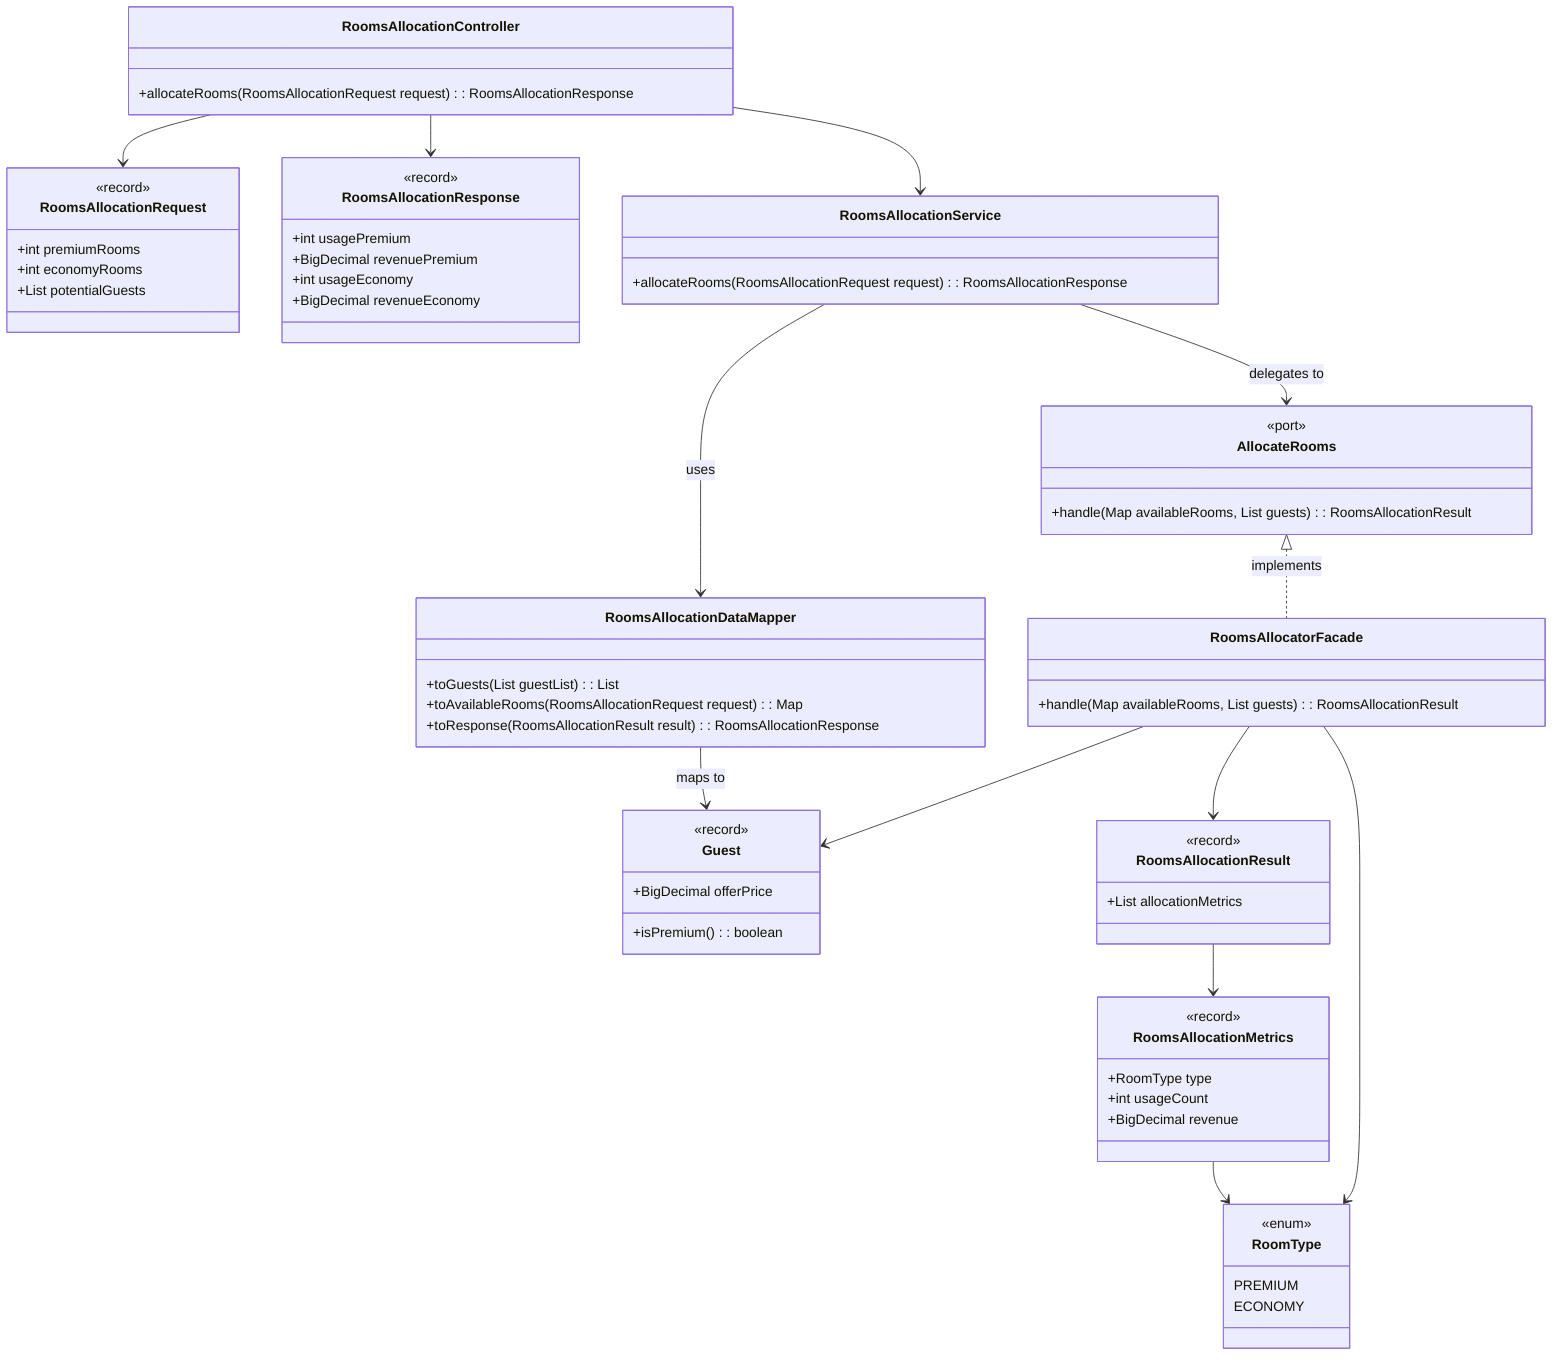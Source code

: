 classDiagram
direction TB

    class RoomsAllocationController {
        +allocateRooms(RoomsAllocationRequest request): RoomsAllocationResponse
    }

    class RoomsAllocationRequest {
        <<record>>
        +int premiumRooms
        +int economyRooms
        +List<BigDecimal> potentialGuests
    }

    class RoomsAllocationResponse {
        <<record>>
        +int usagePremium
        +BigDecimal revenuePremium
        +int usageEconomy
        +BigDecimal revenueEconomy
    }

    class RoomsAllocationService {
        +allocateRooms(RoomsAllocationRequest request): RoomsAllocationResponse
    }

    class RoomsAllocationDataMapper {
        +toGuests(List<BigDecimal> guestList): List<Guest>
        +toAvailableRooms(RoomsAllocationRequest request): Map<RoomType, Integer>
        +toResponse(RoomsAllocationResult result): RoomsAllocationResponse
    }

    class Guest {
        <<record>>
	    +BigDecimal offerPrice
        +isPremium(): boolean
    }

    class AllocateRooms {
        <<port>>
        +handle(Map<RoomType, Integer> availableRooms, List<Guest> guests): RoomsAllocationResult
    }

    class RoomsAllocatorFacade {
        +handle(Map<RoomType, Integer> availableRooms, List<Guest> guests): RoomsAllocationResult
    }

    class RoomsAllocationResult {
        <<record>>
        +List<RoomsAllocationMetrics> allocationMetrics
    }

    class RoomsAllocationMetrics {
        <<record>>
        +RoomType type
        +int usageCount
        +BigDecimal revenue
    }


    class RoomType {
        <<enum>>
        PREMIUM
        ECONOMY
    }

    RoomsAllocationController --> RoomsAllocationRequest
    RoomsAllocationController --> RoomsAllocationResponse
    RoomsAllocationController --> RoomsAllocationService
    RoomsAllocationService --> RoomsAllocationDataMapper :uses
    RoomsAllocationDataMapper --> Guest :maps to
    RoomsAllocationService --> AllocateRooms :delegates to
    AllocateRooms <|.. RoomsAllocatorFacade : implements
    RoomsAllocatorFacade --> RoomsAllocationResult
    RoomsAllocationResult --> RoomsAllocationMetrics
    RoomsAllocationMetrics --> RoomType
    RoomsAllocatorFacade --> Guest
    RoomsAllocatorFacade --> RoomType